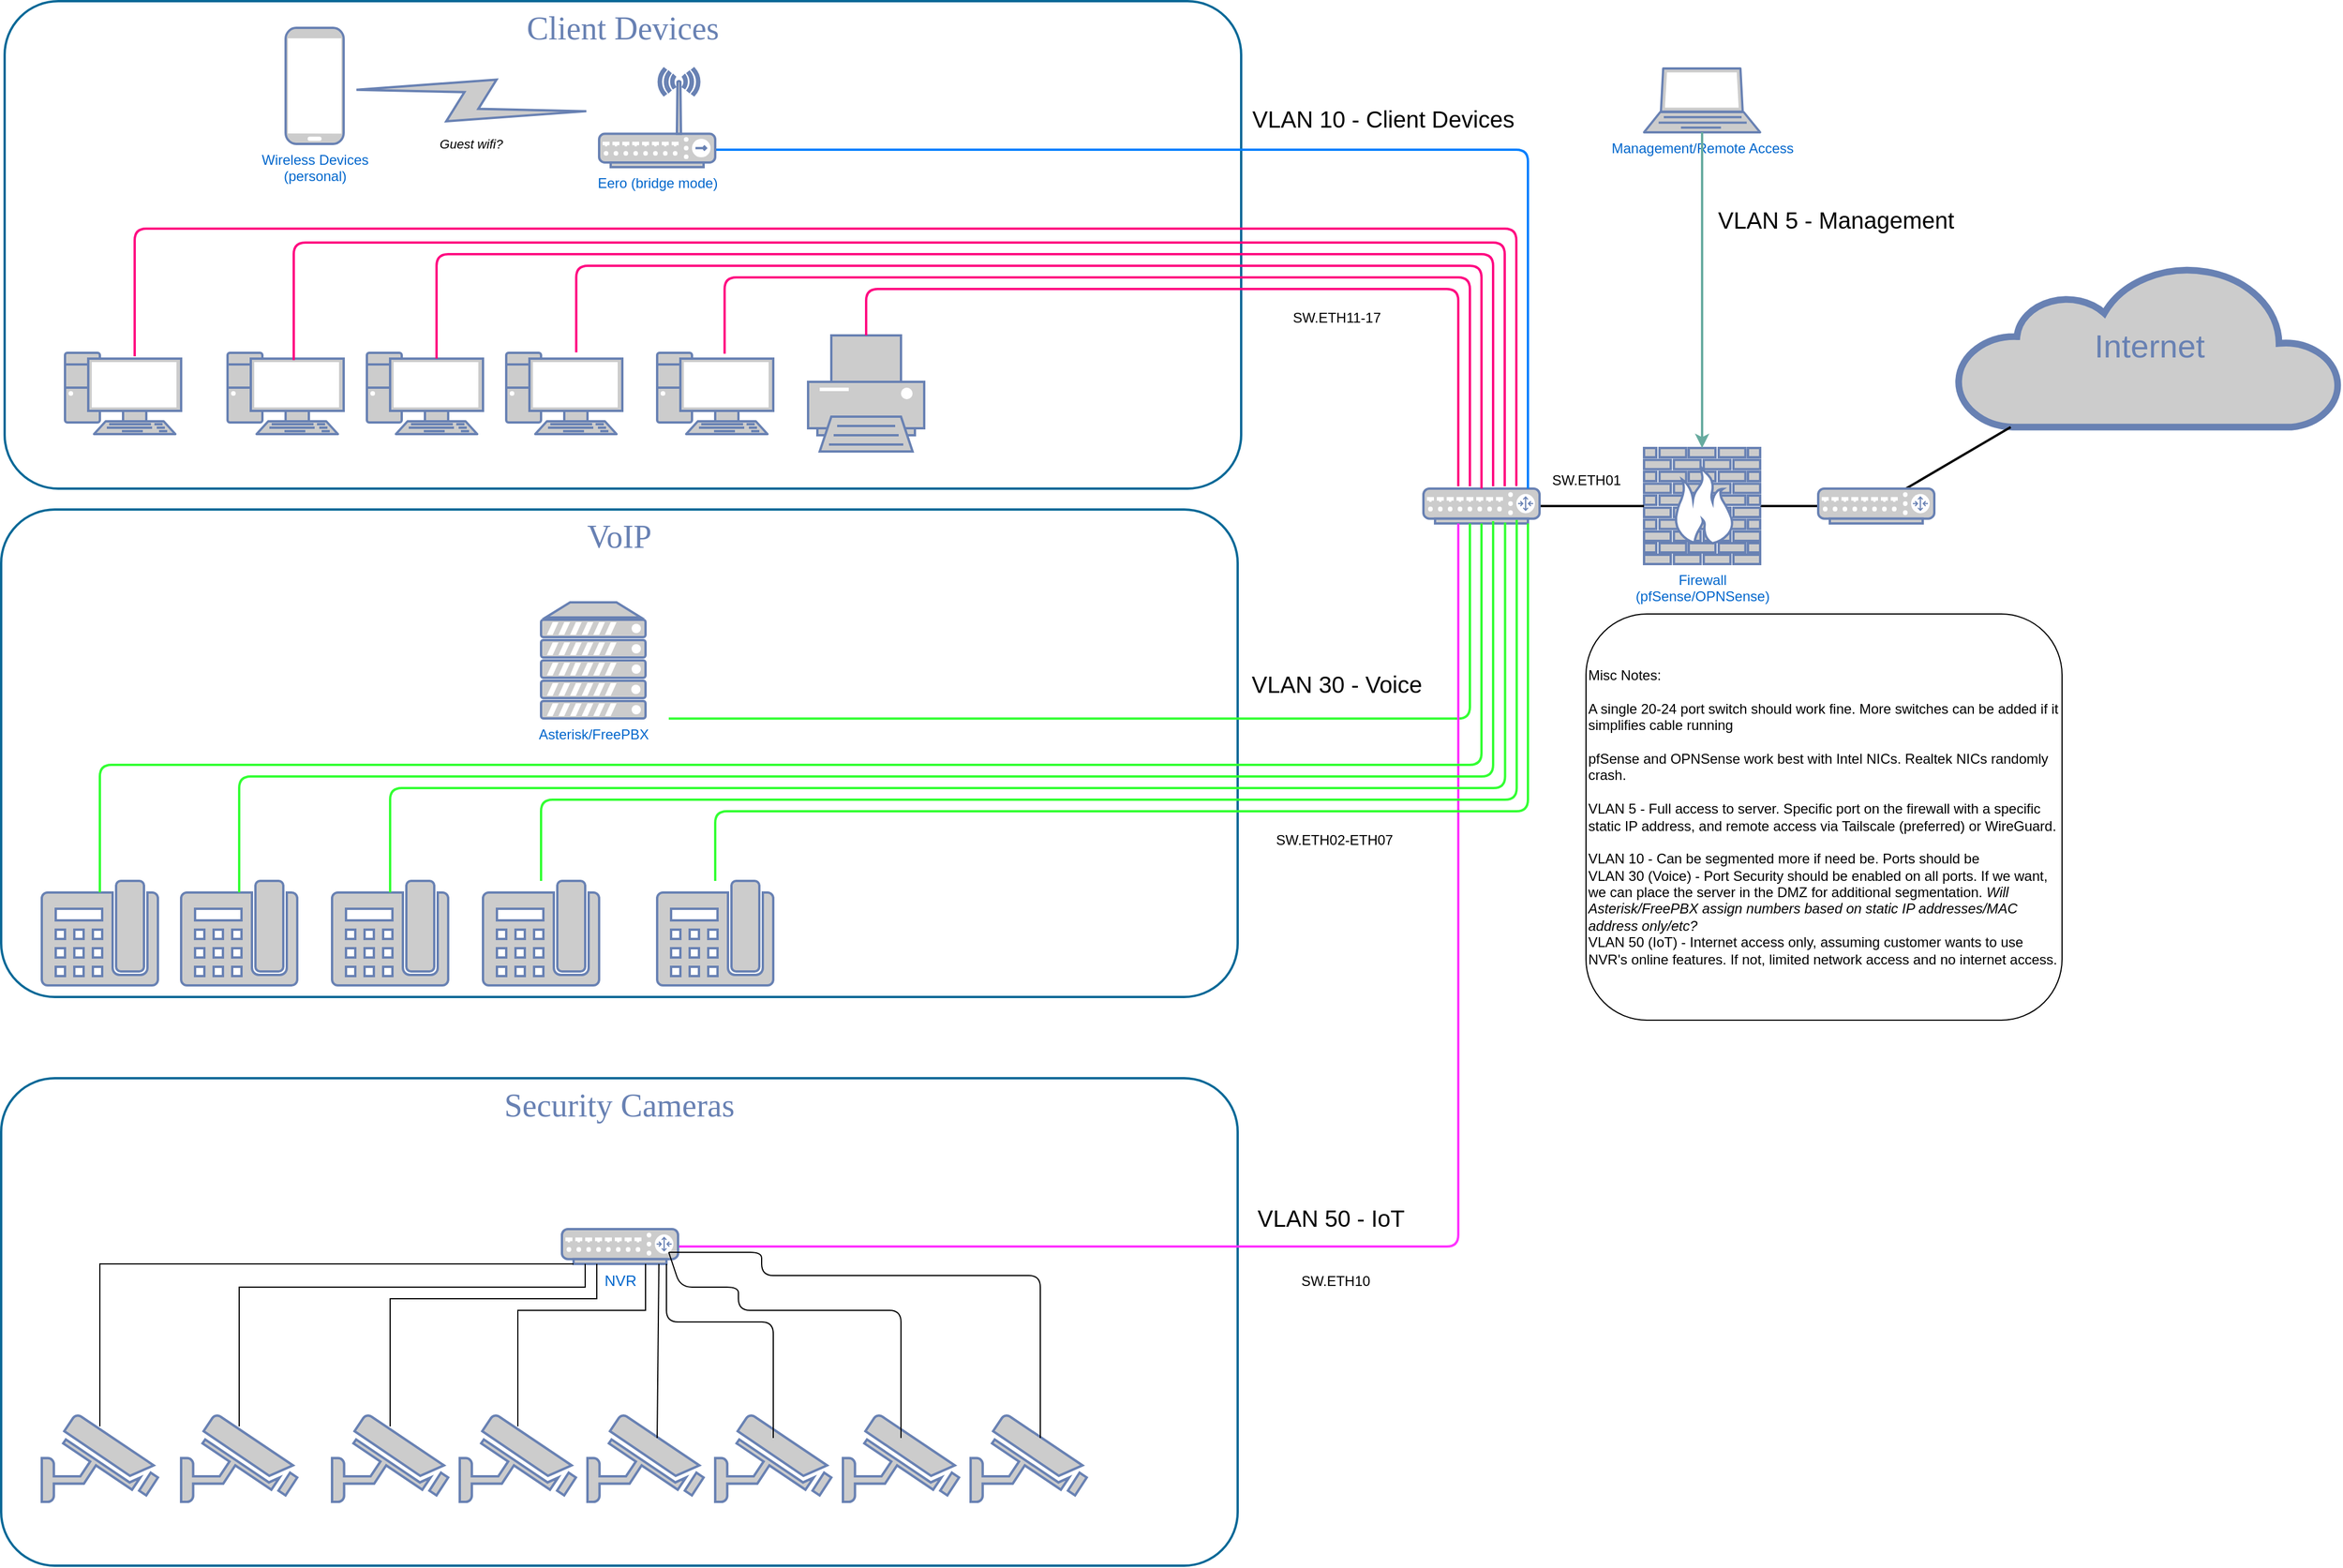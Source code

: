 <mxfile version="23.1.1" type="github">
  <diagram name="Page-1" id="bfe91b75-5d2c-26a0-9c1d-138518896778">
    <mxGraphModel dx="1339" dy="751" grid="1" gridSize="10" guides="1" tooltips="1" connect="1" arrows="1" fold="1" page="1" pageScale="1" pageWidth="1100" pageHeight="850" background="none" math="0" shadow="0">
      <root>
        <mxCell id="0" />
        <mxCell id="1" parent="0" />
        <mxCell id="7c3789c024ecab99-82" value="Security Cameras" style="rounded=1;whiteSpace=wrap;html=1;shadow=0;comic=0;strokeColor=#036897;strokeWidth=2;fillColor=none;fontFamily=Verdana;fontSize=28;fontColor=#6881B3;align=center;arcSize=11;verticalAlign=top;" parent="1" vertex="1">
          <mxGeometry x="75" y="1390" width="1065" height="420" as="geometry" />
        </mxCell>
        <mxCell id="7c3789c024ecab99-81" value="VoIP" style="rounded=1;whiteSpace=wrap;html=1;shadow=0;comic=0;strokeColor=#036897;strokeWidth=2;fillColor=none;fontFamily=Verdana;fontSize=28;fontColor=#6881B3;align=center;arcSize=11;verticalAlign=top;" parent="1" vertex="1">
          <mxGeometry x="75" y="900" width="1065" height="420" as="geometry" />
        </mxCell>
        <mxCell id="7c3789c024ecab99-79" value="Client Devices" style="rounded=1;whiteSpace=wrap;html=1;shadow=0;comic=0;strokeColor=#036897;strokeWidth=2;fillColor=none;fontFamily=Verdana;fontSize=28;fontColor=#6881B3;align=center;arcSize=11;verticalAlign=top;" parent="1" vertex="1">
          <mxGeometry x="78" y="462" width="1065" height="420" as="geometry" />
        </mxCell>
        <mxCell id="7c3789c024ecab99-55" style="edgeStyle=none;html=1;labelBackgroundColor=none;endArrow=none;endFill=0;strokeWidth=2;fontFamily=Verdana;fontSize=28;fontColor=#6881B3;" parent="1" source="7c3789c024ecab99-8" target="7c3789c024ecab99-54" edge="1">
          <mxGeometry relative="1" as="geometry">
            <mxPoint x="1660" y="837.0" as="targetPoint" />
          </mxGeometry>
        </mxCell>
        <mxCell id="7c3789c024ecab99-8" value="Firewall&lt;br&gt;(pfSense/OPNSense)" style="fontColor=#0066CC;verticalAlign=top;verticalLabelPosition=bottom;labelPosition=center;align=center;html=1;fillColor=#CCCCCC;strokeColor=#6881B3;gradientColor=none;gradientDirection=north;strokeWidth=2;shape=mxgraph.networks.firewall;rounded=0;shadow=0;comic=0;" parent="1" vertex="1">
          <mxGeometry x="1490" y="847" width="100" height="100" as="geometry" />
        </mxCell>
        <mxCell id="7c3789c024ecab99-52" style="edgeStyle=none;html=1;labelBackgroundColor=none;endArrow=none;endFill=0;strokeWidth=2;fontFamily=Verdana;fontSize=15;fontColor=#036897;" parent="1" source="7c3789c024ecab99-10" target="7c3789c024ecab99-8" edge="1">
          <mxGeometry relative="1" as="geometry">
            <mxPoint x="1550.0" y="917" as="targetPoint" />
          </mxGeometry>
        </mxCell>
        <mxCell id="7c3789c024ecab99-10" value="" style="fontColor=#0066CC;verticalAlign=top;verticalLabelPosition=bottom;labelPosition=center;align=center;html=1;fillColor=#CCCCCC;strokeColor=#6881B3;gradientColor=none;gradientDirection=north;strokeWidth=2;shape=mxgraph.networks.router;rounded=0;shadow=0;comic=0;" parent="1" vertex="1">
          <mxGeometry x="1300" y="882" width="100" height="30" as="geometry" />
        </mxCell>
        <mxCell id="7c3789c024ecab99-20" value="" style="fontColor=#0066CC;verticalAlign=top;verticalLabelPosition=bottom;labelPosition=center;align=center;html=1;fillColor=#CCCCCC;strokeColor=#6881B3;gradientColor=none;gradientDirection=north;strokeWidth=2;shape=mxgraph.networks.pc;rounded=0;shadow=0;comic=0;" parent="1" vertex="1">
          <mxGeometry x="130.0" y="765" width="100" height="70" as="geometry" />
        </mxCell>
        <mxCell id="7c3789c024ecab99-21" value="" style="fontColor=#0066CC;verticalAlign=top;verticalLabelPosition=bottom;labelPosition=center;align=center;html=1;fillColor=#CCCCCC;strokeColor=#6881B3;gradientColor=none;gradientDirection=north;strokeWidth=2;shape=mxgraph.networks.pc;rounded=0;shadow=0;comic=0;" parent="1" vertex="1">
          <mxGeometry x="270.0" y="765" width="100" height="70" as="geometry" />
        </mxCell>
        <mxCell id="7c3789c024ecab99-23" value="" style="fontColor=#0066CC;verticalAlign=top;verticalLabelPosition=bottom;labelPosition=center;align=center;html=1;fillColor=#CCCCCC;strokeColor=#6881B3;gradientColor=none;gradientDirection=north;strokeWidth=2;shape=mxgraph.networks.pc;rounded=0;shadow=0;comic=0;" parent="1" vertex="1">
          <mxGeometry x="390.0" y="765" width="100" height="70" as="geometry" />
        </mxCell>
        <mxCell id="7c3789c024ecab99-25" value="" style="fontColor=#0066CC;verticalAlign=top;verticalLabelPosition=bottom;labelPosition=center;align=center;html=1;fillColor=#CCCCCC;strokeColor=#6881B3;gradientColor=none;gradientDirection=north;strokeWidth=2;shape=mxgraph.networks.pc;rounded=0;shadow=0;comic=0;" parent="1" vertex="1">
          <mxGeometry x="510.0" y="765" width="100" height="70" as="geometry" />
        </mxCell>
        <mxCell id="7c3789c024ecab99-27" value="" style="fontColor=#0066CC;verticalAlign=top;verticalLabelPosition=bottom;labelPosition=center;align=center;html=1;fillColor=#CCCCCC;strokeColor=#6881B3;gradientColor=none;gradientDirection=north;strokeWidth=2;shape=mxgraph.networks.pc;rounded=0;shadow=0;comic=0;" parent="1" vertex="1">
          <mxGeometry x="640.0" y="765" width="100" height="70" as="geometry" />
        </mxCell>
        <mxCell id="7c3789c024ecab99-29" value="" style="fontColor=#0066CC;verticalAlign=top;verticalLabelPosition=bottom;labelPosition=center;align=center;html=1;fillColor=#CCCCCC;strokeColor=#6881B3;gradientColor=none;gradientDirection=north;strokeWidth=2;shape=mxgraph.networks.printer;rounded=0;shadow=0;comic=0;" parent="1" vertex="1">
          <mxGeometry x="770.0" y="750" width="100" height="100" as="geometry" />
        </mxCell>
        <mxCell id="7c3789c024ecab99-50" style="edgeStyle=orthogonalEdgeStyle;html=1;labelBackgroundColor=none;endArrow=none;endFill=0;strokeWidth=2;fontFamily=Verdana;fontSize=15;fontColor=#036897;exitX=0.937;exitY=0.799;exitDx=0;exitDy=0;exitPerimeter=0;strokeColor=#007FFF;" parent="1" source="7c3789c024ecab99-30" target="7c3789c024ecab99-10" edge="1">
          <mxGeometry relative="1" as="geometry">
            <mxPoint x="1080.0" y="410" as="targetPoint" />
            <mxPoint x="1200" y="620" as="sourcePoint" />
            <Array as="points">
              <mxPoint x="684" y="590" />
              <mxPoint x="1390" y="590" />
            </Array>
          </mxGeometry>
        </mxCell>
        <mxCell id="7c3789c024ecab99-30" value="Eero (bridge mode)" style="fontColor=#0066CC;verticalAlign=top;verticalLabelPosition=bottom;labelPosition=center;align=center;html=1;fillColor=#CCCCCC;strokeColor=#6881B3;gradientColor=none;gradientDirection=north;strokeWidth=2;shape=mxgraph.networks.wireless_hub;rounded=0;shadow=0;comic=0;" parent="1" vertex="1">
          <mxGeometry x="590.0" y="520" width="100" height="85" as="geometry" />
        </mxCell>
        <mxCell id="7c3789c024ecab99-31" value="" style="html=1;fillColor=#CCCCCC;strokeColor=#6881B3;gradientColor=none;gradientDirection=north;strokeWidth=2;shape=mxgraph.networks.comm_link_edge;html=1;labelBackgroundColor=none;endArrow=none;endFill=0;fontFamily=Verdana;fontSize=20;" parent="1" source="7c3789c024ecab99-30" target="7c3789c024ecab99-32" edge="1">
          <mxGeometry width="100" height="100" relative="1" as="geometry">
            <mxPoint x="900.0" y="675" as="sourcePoint" />
            <mxPoint x="603.0" y="588" as="targetPoint" />
          </mxGeometry>
        </mxCell>
        <mxCell id="7c3789c024ecab99-32" value="Wireless Devices&lt;br&gt;(personal)" style="fontColor=#0066CC;verticalAlign=top;verticalLabelPosition=bottom;labelPosition=center;align=center;html=1;fillColor=#CCCCCC;strokeColor=#6881B3;gradientColor=none;gradientDirection=north;strokeWidth=2;shape=mxgraph.networks.mobile;rounded=0;shadow=0;comic=0;" parent="1" vertex="1">
          <mxGeometry x="320.0" y="485" width="50" height="100" as="geometry" />
        </mxCell>
        <mxCell id="7c3789c024ecab99-51" style="edgeStyle=orthogonalEdgeStyle;html=1;labelBackgroundColor=none;endArrow=none;endFill=0;strokeWidth=2;fontFamily=Verdana;fontSize=15;fontColor=#036897;strokeColor=#33FF33;" parent="1" target="7c3789c024ecab99-10" edge="1">
          <mxGeometry relative="1" as="geometry">
            <mxPoint x="1180" y="430" as="targetPoint" />
            <Array as="points">
              <mxPoint x="1340" y="1080" />
            </Array>
            <mxPoint x="650" y="1080.077" as="sourcePoint" />
          </mxGeometry>
        </mxCell>
        <mxCell id="7c3789c024ecab99-53" value="Internet" style="html=1;fillColor=#CCCCCC;strokeColor=#6881B3;gradientColor=none;gradientDirection=north;strokeWidth=2;shape=mxgraph.networks.cloud;fontColor=#6881B3;rounded=0;shadow=0;comic=0;align=center;fontSize=28;" parent="1" vertex="1">
          <mxGeometry x="1760" y="689" width="330" height="140" as="geometry" />
        </mxCell>
        <mxCell id="7c3789c024ecab99-56" style="edgeStyle=none;html=1;labelBackgroundColor=none;endArrow=none;endFill=0;strokeWidth=2;fontFamily=Verdana;fontSize=28;fontColor=#6881B3;" parent="1" source="7c3789c024ecab99-54" target="7c3789c024ecab99-53" edge="1">
          <mxGeometry relative="1" as="geometry" />
        </mxCell>
        <mxCell id="7c3789c024ecab99-54" value="" style="fontColor=#0066CC;verticalAlign=top;verticalLabelPosition=bottom;labelPosition=center;align=center;html=1;fillColor=#CCCCCC;strokeColor=#6881B3;gradientColor=none;gradientDirection=north;strokeWidth=2;shape=mxgraph.networks.router;rounded=0;shadow=0;comic=0;" parent="1" vertex="1">
          <mxGeometry x="1640" y="882" width="100" height="30" as="geometry" />
        </mxCell>
        <mxCell id="7c3789c024ecab99-75" style="edgeStyle=orthogonalEdgeStyle;html=1;labelBackgroundColor=none;endArrow=none;endFill=0;strokeWidth=2;fontFamily=Verdana;fontSize=28;fontColor=#6881B3;exitX=1;exitY=0.5;exitDx=0;exitDy=0;exitPerimeter=0;strokeColor=#FF33FF;" parent="1" source="9nKBFp8tCqH7UL8rhXlP-11" target="7c3789c024ecab99-10" edge="1">
          <mxGeometry relative="1" as="geometry">
            <mxPoint x="1240" y="760" as="targetPoint" />
            <Array as="points">
              <mxPoint x="1330" y="1535" />
            </Array>
            <mxPoint x="720.077" y="1525" as="sourcePoint" />
          </mxGeometry>
        </mxCell>
        <mxCell id="9nKBFp8tCqH7UL8rhXlP-3" value="" style="fontColor=#0066CC;verticalAlign=top;verticalLabelPosition=bottom;labelPosition=center;align=center;html=1;outlineConnect=0;fillColor=#CCCCCC;strokeColor=#6881B3;gradientColor=none;gradientDirection=north;strokeWidth=2;shape=mxgraph.networks.security_camera;" parent="1" vertex="1">
          <mxGeometry x="110" y="1680" width="100" height="75" as="geometry" />
        </mxCell>
        <mxCell id="9nKBFp8tCqH7UL8rhXlP-4" value="" style="fontColor=#0066CC;verticalAlign=top;verticalLabelPosition=bottom;labelPosition=center;align=center;html=1;outlineConnect=0;fillColor=#CCCCCC;strokeColor=#6881B3;gradientColor=none;gradientDirection=north;strokeWidth=2;shape=mxgraph.networks.security_camera;" parent="1" vertex="1">
          <mxGeometry x="230" y="1680" width="100" height="75" as="geometry" />
        </mxCell>
        <mxCell id="9nKBFp8tCqH7UL8rhXlP-5" value="" style="fontColor=#0066CC;verticalAlign=top;verticalLabelPosition=bottom;labelPosition=center;align=center;html=1;outlineConnect=0;fillColor=#CCCCCC;strokeColor=#6881B3;gradientColor=none;gradientDirection=north;strokeWidth=2;shape=mxgraph.networks.security_camera;" parent="1" vertex="1">
          <mxGeometry x="360" y="1680" width="100" height="75" as="geometry" />
        </mxCell>
        <mxCell id="9nKBFp8tCqH7UL8rhXlP-6" value="" style="fontColor=#0066CC;verticalAlign=top;verticalLabelPosition=bottom;labelPosition=center;align=center;html=1;outlineConnect=0;fillColor=#CCCCCC;strokeColor=#6881B3;gradientColor=none;gradientDirection=north;strokeWidth=2;shape=mxgraph.networks.security_camera;" parent="1" vertex="1">
          <mxGeometry x="470" y="1680" width="100" height="75" as="geometry" />
        </mxCell>
        <mxCell id="9nKBFp8tCqH7UL8rhXlP-7" value="" style="fontColor=#0066CC;verticalAlign=top;verticalLabelPosition=bottom;labelPosition=center;align=center;html=1;outlineConnect=0;fillColor=#CCCCCC;strokeColor=#6881B3;gradientColor=none;gradientDirection=north;strokeWidth=2;shape=mxgraph.networks.security_camera;" parent="1" vertex="1">
          <mxGeometry x="580" y="1680" width="100" height="75" as="geometry" />
        </mxCell>
        <mxCell id="9nKBFp8tCqH7UL8rhXlP-8" value="" style="fontColor=#0066CC;verticalAlign=top;verticalLabelPosition=bottom;labelPosition=center;align=center;html=1;outlineConnect=0;fillColor=#CCCCCC;strokeColor=#6881B3;gradientColor=none;gradientDirection=north;strokeWidth=2;shape=mxgraph.networks.security_camera;" parent="1" vertex="1">
          <mxGeometry x="690" y="1680" width="100" height="75" as="geometry" />
        </mxCell>
        <mxCell id="9nKBFp8tCqH7UL8rhXlP-9" value="" style="fontColor=#0066CC;verticalAlign=top;verticalLabelPosition=bottom;labelPosition=center;align=center;html=1;outlineConnect=0;fillColor=#CCCCCC;strokeColor=#6881B3;gradientColor=none;gradientDirection=north;strokeWidth=2;shape=mxgraph.networks.security_camera;" parent="1" vertex="1">
          <mxGeometry x="800" y="1680" width="100" height="75" as="geometry" />
        </mxCell>
        <mxCell id="9nKBFp8tCqH7UL8rhXlP-10" value="" style="fontColor=#0066CC;verticalAlign=top;verticalLabelPosition=bottom;labelPosition=center;align=center;html=1;outlineConnect=0;fillColor=#CCCCCC;strokeColor=#6881B3;gradientColor=none;gradientDirection=north;strokeWidth=2;shape=mxgraph.networks.security_camera;" parent="1" vertex="1">
          <mxGeometry x="910" y="1680" width="100" height="75" as="geometry" />
        </mxCell>
        <mxCell id="9nKBFp8tCqH7UL8rhXlP-11" value="&lt;font style=&quot;font-size: 13px;&quot;&gt;NVR&lt;/font&gt;" style="fontColor=#0066CC;verticalAlign=top;verticalLabelPosition=bottom;labelPosition=center;align=center;html=1;outlineConnect=0;fillColor=#CCCCCC;strokeColor=#6881B3;gradientColor=none;gradientDirection=north;strokeWidth=2;shape=mxgraph.networks.router;" parent="1" vertex="1">
          <mxGeometry x="558" y="1520" width="100" height="30" as="geometry" />
        </mxCell>
        <mxCell id="9nKBFp8tCqH7UL8rhXlP-12" value="VLAN 50 - IoT" style="text;html=1;align=center;verticalAlign=middle;resizable=0;points=[];autosize=1;strokeColor=none;fillColor=none;fontSize=20;" parent="1" vertex="1">
          <mxGeometry x="1145" y="1490" width="150" height="40" as="geometry" />
        </mxCell>
        <mxCell id="9nKBFp8tCqH7UL8rhXlP-13" value="" style="fontColor=#0066CC;verticalAlign=top;verticalLabelPosition=bottom;labelPosition=center;align=center;html=1;outlineConnect=0;fillColor=#CCCCCC;strokeColor=#6881B3;gradientColor=none;gradientDirection=north;strokeWidth=2;shape=mxgraph.networks.phone_2;" parent="1" vertex="1">
          <mxGeometry x="110" y="1220" width="100" height="90" as="geometry" />
        </mxCell>
        <mxCell id="9nKBFp8tCqH7UL8rhXlP-15" value="Asterisk/FreePBX" style="fontColor=#0066CC;verticalAlign=top;verticalLabelPosition=bottom;labelPosition=center;align=center;html=1;outlineConnect=0;fillColor=#CCCCCC;strokeColor=#6881B3;gradientColor=none;gradientDirection=north;strokeWidth=2;shape=mxgraph.networks.server;" parent="1" vertex="1">
          <mxGeometry x="540" y="980" width="90" height="100" as="geometry" />
        </mxCell>
        <mxCell id="A_-BSA_oqNom-n1UGNlS-1" value="" style="fontColor=#0066CC;verticalAlign=top;verticalLabelPosition=bottom;labelPosition=center;align=center;html=1;outlineConnect=0;fillColor=#CCCCCC;strokeColor=#6881B3;gradientColor=none;gradientDirection=north;strokeWidth=2;shape=mxgraph.networks.phone_2;" parent="1" vertex="1">
          <mxGeometry x="230" y="1220" width="100" height="90" as="geometry" />
        </mxCell>
        <mxCell id="A_-BSA_oqNom-n1UGNlS-2" value="" style="fontColor=#0066CC;verticalAlign=top;verticalLabelPosition=bottom;labelPosition=center;align=center;html=1;outlineConnect=0;fillColor=#CCCCCC;strokeColor=#6881B3;gradientColor=none;gradientDirection=north;strokeWidth=2;shape=mxgraph.networks.phone_2;" parent="1" vertex="1">
          <mxGeometry x="360" y="1220" width="100" height="90" as="geometry" />
        </mxCell>
        <mxCell id="A_-BSA_oqNom-n1UGNlS-3" value="" style="fontColor=#0066CC;verticalAlign=top;verticalLabelPosition=bottom;labelPosition=center;align=center;html=1;outlineConnect=0;fillColor=#CCCCCC;strokeColor=#6881B3;gradientColor=none;gradientDirection=north;strokeWidth=2;shape=mxgraph.networks.phone_2;" parent="1" vertex="1">
          <mxGeometry x="640" y="1220" width="100" height="90" as="geometry" />
        </mxCell>
        <mxCell id="A_-BSA_oqNom-n1UGNlS-4" value="" style="fontColor=#0066CC;verticalAlign=top;verticalLabelPosition=bottom;labelPosition=center;align=center;html=1;outlineConnect=0;fillColor=#CCCCCC;strokeColor=#6881B3;gradientColor=none;gradientDirection=north;strokeWidth=2;shape=mxgraph.networks.phone_2;" parent="1" vertex="1">
          <mxGeometry x="490" y="1220" width="100" height="90" as="geometry" />
        </mxCell>
        <mxCell id="A_-BSA_oqNom-n1UGNlS-6" style="edgeStyle=orthogonalEdgeStyle;html=1;labelBackgroundColor=none;endArrow=none;endFill=0;strokeWidth=2;fontFamily=Verdana;fontSize=15;fontColor=#036897;strokeColor=#33FF33;exitX=0.5;exitY=0.11;exitDx=0;exitDy=0;exitPerimeter=0;entryX=0.5;entryY=1;entryDx=0;entryDy=0;entryPerimeter=0;" parent="1" source="9nKBFp8tCqH7UL8rhXlP-13" target="7c3789c024ecab99-10" edge="1">
          <mxGeometry relative="1" as="geometry">
            <mxPoint x="1350" y="922" as="targetPoint" />
            <Array as="points">
              <mxPoint x="160" y="1120" />
              <mxPoint x="1350" y="1120" />
            </Array>
            <mxPoint x="660" y="1090.077" as="sourcePoint" />
          </mxGeometry>
        </mxCell>
        <mxCell id="A_-BSA_oqNom-n1UGNlS-7" style="edgeStyle=orthogonalEdgeStyle;html=1;labelBackgroundColor=none;endArrow=none;endFill=0;strokeWidth=2;fontFamily=Verdana;fontSize=15;fontColor=#036897;strokeColor=#33FF33;exitX=0.5;exitY=0.11;exitDx=0;exitDy=0;exitPerimeter=0;entryX=0.6;entryY=0.933;entryDx=0;entryDy=0;entryPerimeter=0;" parent="1" source="A_-BSA_oqNom-n1UGNlS-1" target="7c3789c024ecab99-10" edge="1">
          <mxGeometry relative="1" as="geometry">
            <mxPoint x="1360" y="932" as="targetPoint" />
            <Array as="points">
              <mxPoint x="280" y="1130" />
              <mxPoint x="1360" y="1130" />
            </Array>
            <mxPoint x="170" y="1240" as="sourcePoint" />
          </mxGeometry>
        </mxCell>
        <mxCell id="A_-BSA_oqNom-n1UGNlS-8" style="edgeStyle=orthogonalEdgeStyle;html=1;labelBackgroundColor=none;endArrow=none;endFill=0;strokeWidth=2;fontFamily=Verdana;fontSize=15;fontColor=#036897;strokeColor=#33FF33;exitX=0.5;exitY=0.11;exitDx=0;exitDy=0;exitPerimeter=0;entryX=0.703;entryY=0.975;entryDx=0;entryDy=0;entryPerimeter=0;" parent="1" source="A_-BSA_oqNom-n1UGNlS-2" target="7c3789c024ecab99-10" edge="1">
          <mxGeometry relative="1" as="geometry">
            <mxPoint x="1370" y="942" as="targetPoint" />
            <Array as="points">
              <mxPoint x="410" y="1140" />
              <mxPoint x="1370" y="1140" />
            </Array>
            <mxPoint x="180" y="1250" as="sourcePoint" />
          </mxGeometry>
        </mxCell>
        <mxCell id="A_-BSA_oqNom-n1UGNlS-9" style="edgeStyle=orthogonalEdgeStyle;html=1;labelBackgroundColor=none;endArrow=none;endFill=0;strokeWidth=2;fontFamily=Verdana;fontSize=15;fontColor=#036897;strokeColor=#33FF33;entryX=0.803;entryY=0.9;entryDx=0;entryDy=0;entryPerimeter=0;" parent="1" source="A_-BSA_oqNom-n1UGNlS-4" target="7c3789c024ecab99-10" edge="1">
          <mxGeometry relative="1" as="geometry">
            <mxPoint x="1380" y="952" as="targetPoint" />
            <Array as="points">
              <mxPoint x="540" y="1150" />
              <mxPoint x="1380" y="1150" />
            </Array>
            <mxPoint x="190" y="1260" as="sourcePoint" />
          </mxGeometry>
        </mxCell>
        <mxCell id="A_-BSA_oqNom-n1UGNlS-10" style="edgeStyle=orthogonalEdgeStyle;html=1;labelBackgroundColor=none;endArrow=none;endFill=0;strokeWidth=2;fontFamily=Verdana;fontSize=15;fontColor=#036897;strokeColor=#33FF33;entryX=0.9;entryY=1;entryDx=0;entryDy=0;entryPerimeter=0;" parent="1" source="A_-BSA_oqNom-n1UGNlS-3" target="7c3789c024ecab99-10" edge="1">
          <mxGeometry relative="1" as="geometry">
            <mxPoint x="1390" y="962" as="targetPoint" />
            <Array as="points">
              <mxPoint x="690" y="1160" />
              <mxPoint x="1390" y="1160" />
            </Array>
            <mxPoint x="200" y="1270" as="sourcePoint" />
          </mxGeometry>
        </mxCell>
        <mxCell id="A_-BSA_oqNom-n1UGNlS-11" value="VLAN 30 - Voice" style="text;html=1;align=center;verticalAlign=middle;resizable=0;points=[];autosize=1;strokeColor=none;fillColor=none;fontSize=20;" parent="1" vertex="1">
          <mxGeometry x="1140" y="1030" width="170" height="40" as="geometry" />
        </mxCell>
        <mxCell id="A_-BSA_oqNom-n1UGNlS-12" value="VLAN 10 - Client Devices" style="text;html=1;align=center;verticalAlign=middle;resizable=0;points=[];autosize=1;strokeColor=none;fillColor=none;fontSize=20;" parent="1" vertex="1">
          <mxGeometry x="1140" y="542.5" width="250" height="40" as="geometry" />
        </mxCell>
        <mxCell id="A_-BSA_oqNom-n1UGNlS-19" style="edgeStyle=orthogonalEdgeStyle;html=1;labelBackgroundColor=none;endArrow=none;endFill=0;strokeWidth=2;fontFamily=Verdana;fontSize=15;fontColor=#036897;strokeColor=#FF0080;exitX=0.5;exitY=0.11;exitDx=0;exitDy=0;exitPerimeter=0;rounded=1;curved=0;" parent="1" edge="1">
          <mxGeometry relative="1" as="geometry">
            <mxPoint x="1380" y="840" as="targetPoint" />
            <Array as="points">
              <mxPoint x="190" y="658" />
              <mxPoint x="1380" y="658" />
              <mxPoint x="1380" y="884" />
            </Array>
            <mxPoint x="190" y="768" as="sourcePoint" />
          </mxGeometry>
        </mxCell>
        <mxCell id="A_-BSA_oqNom-n1UGNlS-20" style="edgeStyle=orthogonalEdgeStyle;html=1;labelBackgroundColor=none;endArrow=none;endFill=0;strokeWidth=2;fontFamily=Verdana;fontSize=15;fontColor=#036897;strokeColor=#FF0080;exitX=0.57;exitY=0.089;exitDx=0;exitDy=0;exitPerimeter=0;" parent="1" source="7c3789c024ecab99-21" edge="1">
          <mxGeometry relative="1" as="geometry">
            <mxPoint x="1370" y="880" as="targetPoint" />
            <Array as="points">
              <mxPoint x="327" y="670" />
              <mxPoint x="1370" y="670" />
            </Array>
            <mxPoint x="180" y="1250" as="sourcePoint" />
          </mxGeometry>
        </mxCell>
        <mxCell id="A_-BSA_oqNom-n1UGNlS-21" style="edgeStyle=orthogonalEdgeStyle;html=1;labelBackgroundColor=none;endArrow=none;endFill=0;strokeWidth=2;fontFamily=Verdana;fontSize=15;fontColor=#036897;strokeColor=#FF0080;exitX=0.6;exitY=0.071;exitDx=0;exitDy=0;exitPerimeter=0;entryX=0.6;entryY=-0.067;entryDx=0;entryDy=0;entryPerimeter=0;" parent="1" source="7c3789c024ecab99-23" target="7c3789c024ecab99-10" edge="1">
          <mxGeometry relative="1" as="geometry">
            <mxPoint x="1360" y="820" as="targetPoint" />
            <Array as="points">
              <mxPoint x="450" y="680" />
              <mxPoint x="1360" y="680" />
            </Array>
            <mxPoint x="190" y="1260" as="sourcePoint" />
          </mxGeometry>
        </mxCell>
        <mxCell id="A_-BSA_oqNom-n1UGNlS-22" style="edgeStyle=orthogonalEdgeStyle;html=1;labelBackgroundColor=none;endArrow=none;endFill=0;strokeWidth=2;fontFamily=Verdana;fontSize=15;fontColor=#036897;strokeColor=#FF0080;exitX=0.603;exitY=-0.006;exitDx=0;exitDy=0;exitPerimeter=0;entryX=0.5;entryY=0;entryDx=0;entryDy=0;entryPerimeter=0;" parent="1" source="7c3789c024ecab99-25" target="7c3789c024ecab99-10" edge="1">
          <mxGeometry relative="1" as="geometry">
            <mxPoint x="1370" y="890" as="targetPoint" />
            <Array as="points">
              <mxPoint x="570" y="690" />
              <mxPoint x="1350" y="690" />
            </Array>
            <mxPoint x="460" y="780" as="sourcePoint" />
          </mxGeometry>
        </mxCell>
        <mxCell id="A_-BSA_oqNom-n1UGNlS-24" style="edgeStyle=orthogonalEdgeStyle;html=1;labelBackgroundColor=none;endArrow=none;endFill=0;strokeWidth=2;fontFamily=Verdana;fontSize=15;fontColor=#036897;strokeColor=#FF0080;exitX=0.581;exitY=0.01;exitDx=0;exitDy=0;exitPerimeter=0;entryX=0.4;entryY=-0.067;entryDx=0;entryDy=0;entryPerimeter=0;" parent="1" source="7c3789c024ecab99-27" target="7c3789c024ecab99-10" edge="1">
          <mxGeometry relative="1" as="geometry">
            <mxPoint x="1360" y="892" as="targetPoint" />
            <Array as="points">
              <mxPoint x="698" y="700" />
              <mxPoint x="1340" y="700" />
            </Array>
            <mxPoint x="580" y="775" as="sourcePoint" />
          </mxGeometry>
        </mxCell>
        <mxCell id="A_-BSA_oqNom-n1UGNlS-25" style="edgeStyle=orthogonalEdgeStyle;html=1;labelBackgroundColor=none;endArrow=none;endFill=0;strokeWidth=2;fontFamily=Verdana;fontSize=15;fontColor=#036897;strokeColor=#FF0080;exitX=0.5;exitY=0;exitDx=0;exitDy=0;exitPerimeter=0;entryX=0.3;entryY=-0.067;entryDx=0;entryDy=0;entryPerimeter=0;" parent="1" source="7c3789c024ecab99-29" target="7c3789c024ecab99-10" edge="1">
          <mxGeometry relative="1" as="geometry">
            <mxPoint x="1370" y="902" as="targetPoint" />
            <Array as="points">
              <mxPoint x="820" y="710" />
              <mxPoint x="1330" y="710" />
            </Array>
            <mxPoint x="590" y="785" as="sourcePoint" />
          </mxGeometry>
        </mxCell>
        <mxCell id="A_-BSA_oqNom-n1UGNlS-26" value="SW.ETH01" style="text;html=1;align=center;verticalAlign=middle;resizable=0;points=[];autosize=1;strokeColor=none;fillColor=none;" parent="1" vertex="1">
          <mxGeometry x="1400" y="860" width="80" height="30" as="geometry" />
        </mxCell>
        <mxCell id="A_-BSA_oqNom-n1UGNlS-27" value="SW.ETH02-ETH07" style="text;html=1;align=center;verticalAlign=middle;resizable=0;points=[];autosize=1;strokeColor=none;fillColor=none;" parent="1" vertex="1">
          <mxGeometry x="1163" y="1170" width="120" height="30" as="geometry" />
        </mxCell>
        <mxCell id="A_-BSA_oqNom-n1UGNlS-29" value="Guest wifi?" style="text;html=1;strokeColor=none;fillColor=none;align=center;verticalAlign=middle;whiteSpace=wrap;rounded=0;fontStyle=2;fontSize=11;" parent="1" vertex="1">
          <mxGeometry x="450" y="570" width="60" height="30" as="geometry" />
        </mxCell>
        <mxCell id="A_-BSA_oqNom-n1UGNlS-30" value="SW.ETH10" style="text;html=1;align=center;verticalAlign=middle;resizable=0;points=[];autosize=1;strokeColor=none;fillColor=none;" parent="1" vertex="1">
          <mxGeometry x="1184" y="1550" width="80" height="30" as="geometry" />
        </mxCell>
        <mxCell id="A_-BSA_oqNom-n1UGNlS-31" value="SW.ETH11-17" style="text;html=1;align=center;verticalAlign=middle;resizable=0;points=[];autosize=1;strokeColor=none;fillColor=none;" parent="1" vertex="1">
          <mxGeometry x="1175" y="720" width="100" height="30" as="geometry" />
        </mxCell>
        <mxCell id="A_-BSA_oqNom-n1UGNlS-32" value="Misc Notes:&lt;br&gt;&lt;br&gt;A single 20-24 port switch should work fine. More switches can be added if it simplifies cable running&lt;br&gt;&lt;br&gt;pfSense and OPNSense work best with Intel NICs. Realtek NICs randomly crash.&lt;br&gt;&lt;br&gt;VLAN 5 - Full access to server. Specific port on the firewall with a specific static IP address, and remote access via Tailscale (preferred) or WireGuard.&lt;br&gt;&lt;br&gt;VLAN 10 - Can be segmented more if need be. Ports should be&amp;nbsp;&lt;br&gt;VLAN 30 (Voice) - Port Security should be enabled on all ports. If we want, we can place the server in the DMZ for additional segmentation.&amp;nbsp;&lt;i&gt;Will Asterisk/FreePBX assign numbers based on static IP addresses/MAC address only/etc?&lt;/i&gt;&lt;br&gt;VLAN 50 (IoT) - Internet access only, assuming customer wants to use NVR&#39;s online features. If not, limited network access and no internet access." style="rounded=1;whiteSpace=wrap;html=1;align=left;" parent="1" vertex="1">
          <mxGeometry x="1440" y="990" width="410" height="350" as="geometry" />
        </mxCell>
        <mxCell id="A_-BSA_oqNom-n1UGNlS-33" value="Management/Remote Access" style="fontColor=#0066CC;verticalAlign=top;verticalLabelPosition=bottom;labelPosition=center;align=center;html=1;outlineConnect=0;fillColor=#CCCCCC;strokeColor=#6881B3;gradientColor=none;gradientDirection=north;strokeWidth=2;shape=mxgraph.networks.laptop;" parent="1" vertex="1">
          <mxGeometry x="1490" y="520" width="100" height="55" as="geometry" />
        </mxCell>
        <mxCell id="A_-BSA_oqNom-n1UGNlS-37" style="rounded=0;orthogonalLoop=1;jettySize=auto;html=1;exitX=0.5;exitY=1;exitDx=0;exitDy=0;exitPerimeter=0;entryX=0.5;entryY=0;entryDx=0;entryDy=0;entryPerimeter=0;strokeWidth=2;strokeColor=#67AB9F;" parent="1" source="A_-BSA_oqNom-n1UGNlS-33" target="7c3789c024ecab99-8" edge="1">
          <mxGeometry relative="1" as="geometry" />
        </mxCell>
        <mxCell id="A_-BSA_oqNom-n1UGNlS-38" value="VLAN 5 - Management" style="text;html=1;align=center;verticalAlign=middle;resizable=0;points=[];autosize=1;strokeColor=none;fillColor=none;fontSize=20;" parent="1" vertex="1">
          <mxGeometry x="1540" y="630" width="230" height="40" as="geometry" />
        </mxCell>
        <mxCell id="A_-BSA_oqNom-n1UGNlS-40" value="" style="endArrow=none;html=1;rounded=0;exitX=0.5;exitY=0.133;exitDx=0;exitDy=0;exitPerimeter=0;entryX=0.1;entryY=1;entryDx=0;entryDy=0;entryPerimeter=0;" parent="1" source="9nKBFp8tCqH7UL8rhXlP-3" target="9nKBFp8tCqH7UL8rhXlP-11" edge="1">
          <mxGeometry width="50" height="50" relative="1" as="geometry">
            <mxPoint x="160" y="1650" as="sourcePoint" />
            <mxPoint x="210" y="1600" as="targetPoint" />
            <Array as="points">
              <mxPoint x="160" y="1550" />
            </Array>
          </mxGeometry>
        </mxCell>
        <mxCell id="A_-BSA_oqNom-n1UGNlS-41" value="" style="endArrow=none;html=1;rounded=0;exitX=0.5;exitY=0.133;exitDx=0;exitDy=0;exitPerimeter=0;entryX=0.2;entryY=1;entryDx=0;entryDy=0;entryPerimeter=0;" parent="1" source="9nKBFp8tCqH7UL8rhXlP-4" target="9nKBFp8tCqH7UL8rhXlP-11" edge="1">
          <mxGeometry width="50" height="50" relative="1" as="geometry">
            <mxPoint x="170" y="1700" as="sourcePoint" />
            <mxPoint x="578" y="1560" as="targetPoint" />
            <Array as="points">
              <mxPoint x="280" y="1570" />
              <mxPoint x="578" y="1570" />
            </Array>
          </mxGeometry>
        </mxCell>
        <mxCell id="A_-BSA_oqNom-n1UGNlS-42" value="" style="endArrow=none;html=1;rounded=0;exitX=0.5;exitY=0.133;exitDx=0;exitDy=0;exitPerimeter=0;entryX=0.3;entryY=1;entryDx=0;entryDy=0;entryPerimeter=0;" parent="1" source="9nKBFp8tCqH7UL8rhXlP-5" target="9nKBFp8tCqH7UL8rhXlP-11" edge="1">
          <mxGeometry width="50" height="50" relative="1" as="geometry">
            <mxPoint x="290" y="1700" as="sourcePoint" />
            <mxPoint x="588" y="1560" as="targetPoint" />
            <Array as="points">
              <mxPoint x="410" y="1580" />
              <mxPoint x="588" y="1580" />
            </Array>
          </mxGeometry>
        </mxCell>
        <mxCell id="A_-BSA_oqNom-n1UGNlS-43" value="" style="endArrow=none;html=1;rounded=0;exitX=0.5;exitY=0.133;exitDx=0;exitDy=0;exitPerimeter=0;entryX=0.72;entryY=1;entryDx=0;entryDy=0;entryPerimeter=0;curved=0;" parent="1" source="9nKBFp8tCqH7UL8rhXlP-6" target="9nKBFp8tCqH7UL8rhXlP-11" edge="1">
          <mxGeometry width="50" height="50" relative="1" as="geometry">
            <mxPoint x="420" y="1700" as="sourcePoint" />
            <mxPoint x="598" y="1560" as="targetPoint" />
            <Array as="points">
              <mxPoint x="520" y="1590" />
              <mxPoint x="630" y="1590" />
            </Array>
          </mxGeometry>
        </mxCell>
        <mxCell id="A_-BSA_oqNom-n1UGNlS-44" value="" style="endArrow=none;html=1;rounded=0;exitX=0.6;exitY=0.267;exitDx=0;exitDy=0;exitPerimeter=0;entryX=0.835;entryY=1.002;entryDx=0;entryDy=0;entryPerimeter=0;curved=0;" parent="1" source="9nKBFp8tCqH7UL8rhXlP-7" target="9nKBFp8tCqH7UL8rhXlP-11" edge="1">
          <mxGeometry width="50" height="50" relative="1" as="geometry">
            <mxPoint x="530" y="1700" as="sourcePoint" />
            <mxPoint x="640" y="1560" as="targetPoint" />
          </mxGeometry>
        </mxCell>
        <mxCell id="A_-BSA_oqNom-n1UGNlS-45" value="" style="endArrow=none;html=1;rounded=1;exitX=0.5;exitY=0.267;exitDx=0;exitDy=0;exitPerimeter=0;entryX=0.9;entryY=1;entryDx=0;entryDy=0;entryPerimeter=0;curved=0;" parent="1" source="9nKBFp8tCqH7UL8rhXlP-8" target="9nKBFp8tCqH7UL8rhXlP-11" edge="1">
          <mxGeometry width="50" height="50" relative="1" as="geometry">
            <mxPoint x="530" y="1700" as="sourcePoint" />
            <mxPoint x="640" y="1560" as="targetPoint" />
            <Array as="points">
              <mxPoint x="740" y="1600" />
              <mxPoint x="648" y="1600" />
              <mxPoint x="648" y="1580" />
            </Array>
          </mxGeometry>
        </mxCell>
        <mxCell id="A_-BSA_oqNom-n1UGNlS-46" value="" style="endArrow=none;html=1;rounded=1;entryX=0.92;entryY=0.667;entryDx=0;entryDy=0;entryPerimeter=0;curved=0;exitX=0.5;exitY=0.267;exitDx=0;exitDy=0;exitPerimeter=0;" parent="1" source="9nKBFp8tCqH7UL8rhXlP-9" target="9nKBFp8tCqH7UL8rhXlP-11" edge="1">
          <mxGeometry width="50" height="50" relative="1" as="geometry">
            <mxPoint x="530" y="1700" as="sourcePoint" />
            <mxPoint x="640" y="1560" as="targetPoint" />
            <Array as="points">
              <mxPoint x="850" y="1590" />
              <mxPoint x="710" y="1590" />
              <mxPoint x="710" y="1570" />
              <mxPoint x="660" y="1570" />
            </Array>
          </mxGeometry>
        </mxCell>
        <mxCell id="A_-BSA_oqNom-n1UGNlS-47" value="" style="endArrow=none;html=1;rounded=1;exitX=0.6;exitY=0.267;exitDx=0;exitDy=0;exitPerimeter=0;entryX=0.92;entryY=0.667;entryDx=0;entryDy=0;entryPerimeter=0;curved=0;" parent="1" source="9nKBFp8tCqH7UL8rhXlP-10" target="9nKBFp8tCqH7UL8rhXlP-11" edge="1">
          <mxGeometry width="50" height="50" relative="1" as="geometry">
            <mxPoint x="540" y="1710" as="sourcePoint" />
            <mxPoint x="650" y="1570" as="targetPoint" />
            <Array as="points">
              <mxPoint x="970" y="1560" />
              <mxPoint x="730" y="1560" />
              <mxPoint x="730" y="1540" />
            </Array>
          </mxGeometry>
        </mxCell>
      </root>
    </mxGraphModel>
  </diagram>
</mxfile>
